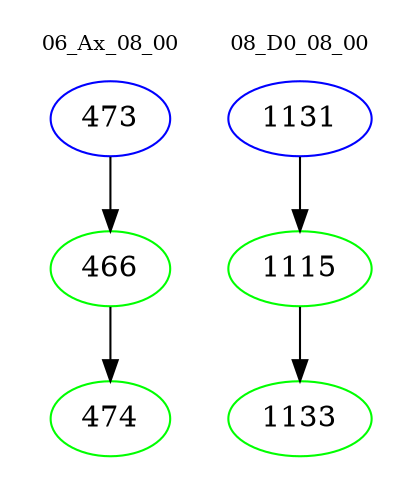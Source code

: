 digraph{
subgraph cluster_0 {
color = white
label = "06_Ax_08_00";
fontsize=10;
T0_473 [label="473", color="blue"]
T0_473 -> T0_466 [color="black"]
T0_466 [label="466", color="green"]
T0_466 -> T0_474 [color="black"]
T0_474 [label="474", color="green"]
}
subgraph cluster_1 {
color = white
label = "08_D0_08_00";
fontsize=10;
T1_1131 [label="1131", color="blue"]
T1_1131 -> T1_1115 [color="black"]
T1_1115 [label="1115", color="green"]
T1_1115 -> T1_1133 [color="black"]
T1_1133 [label="1133", color="green"]
}
}
